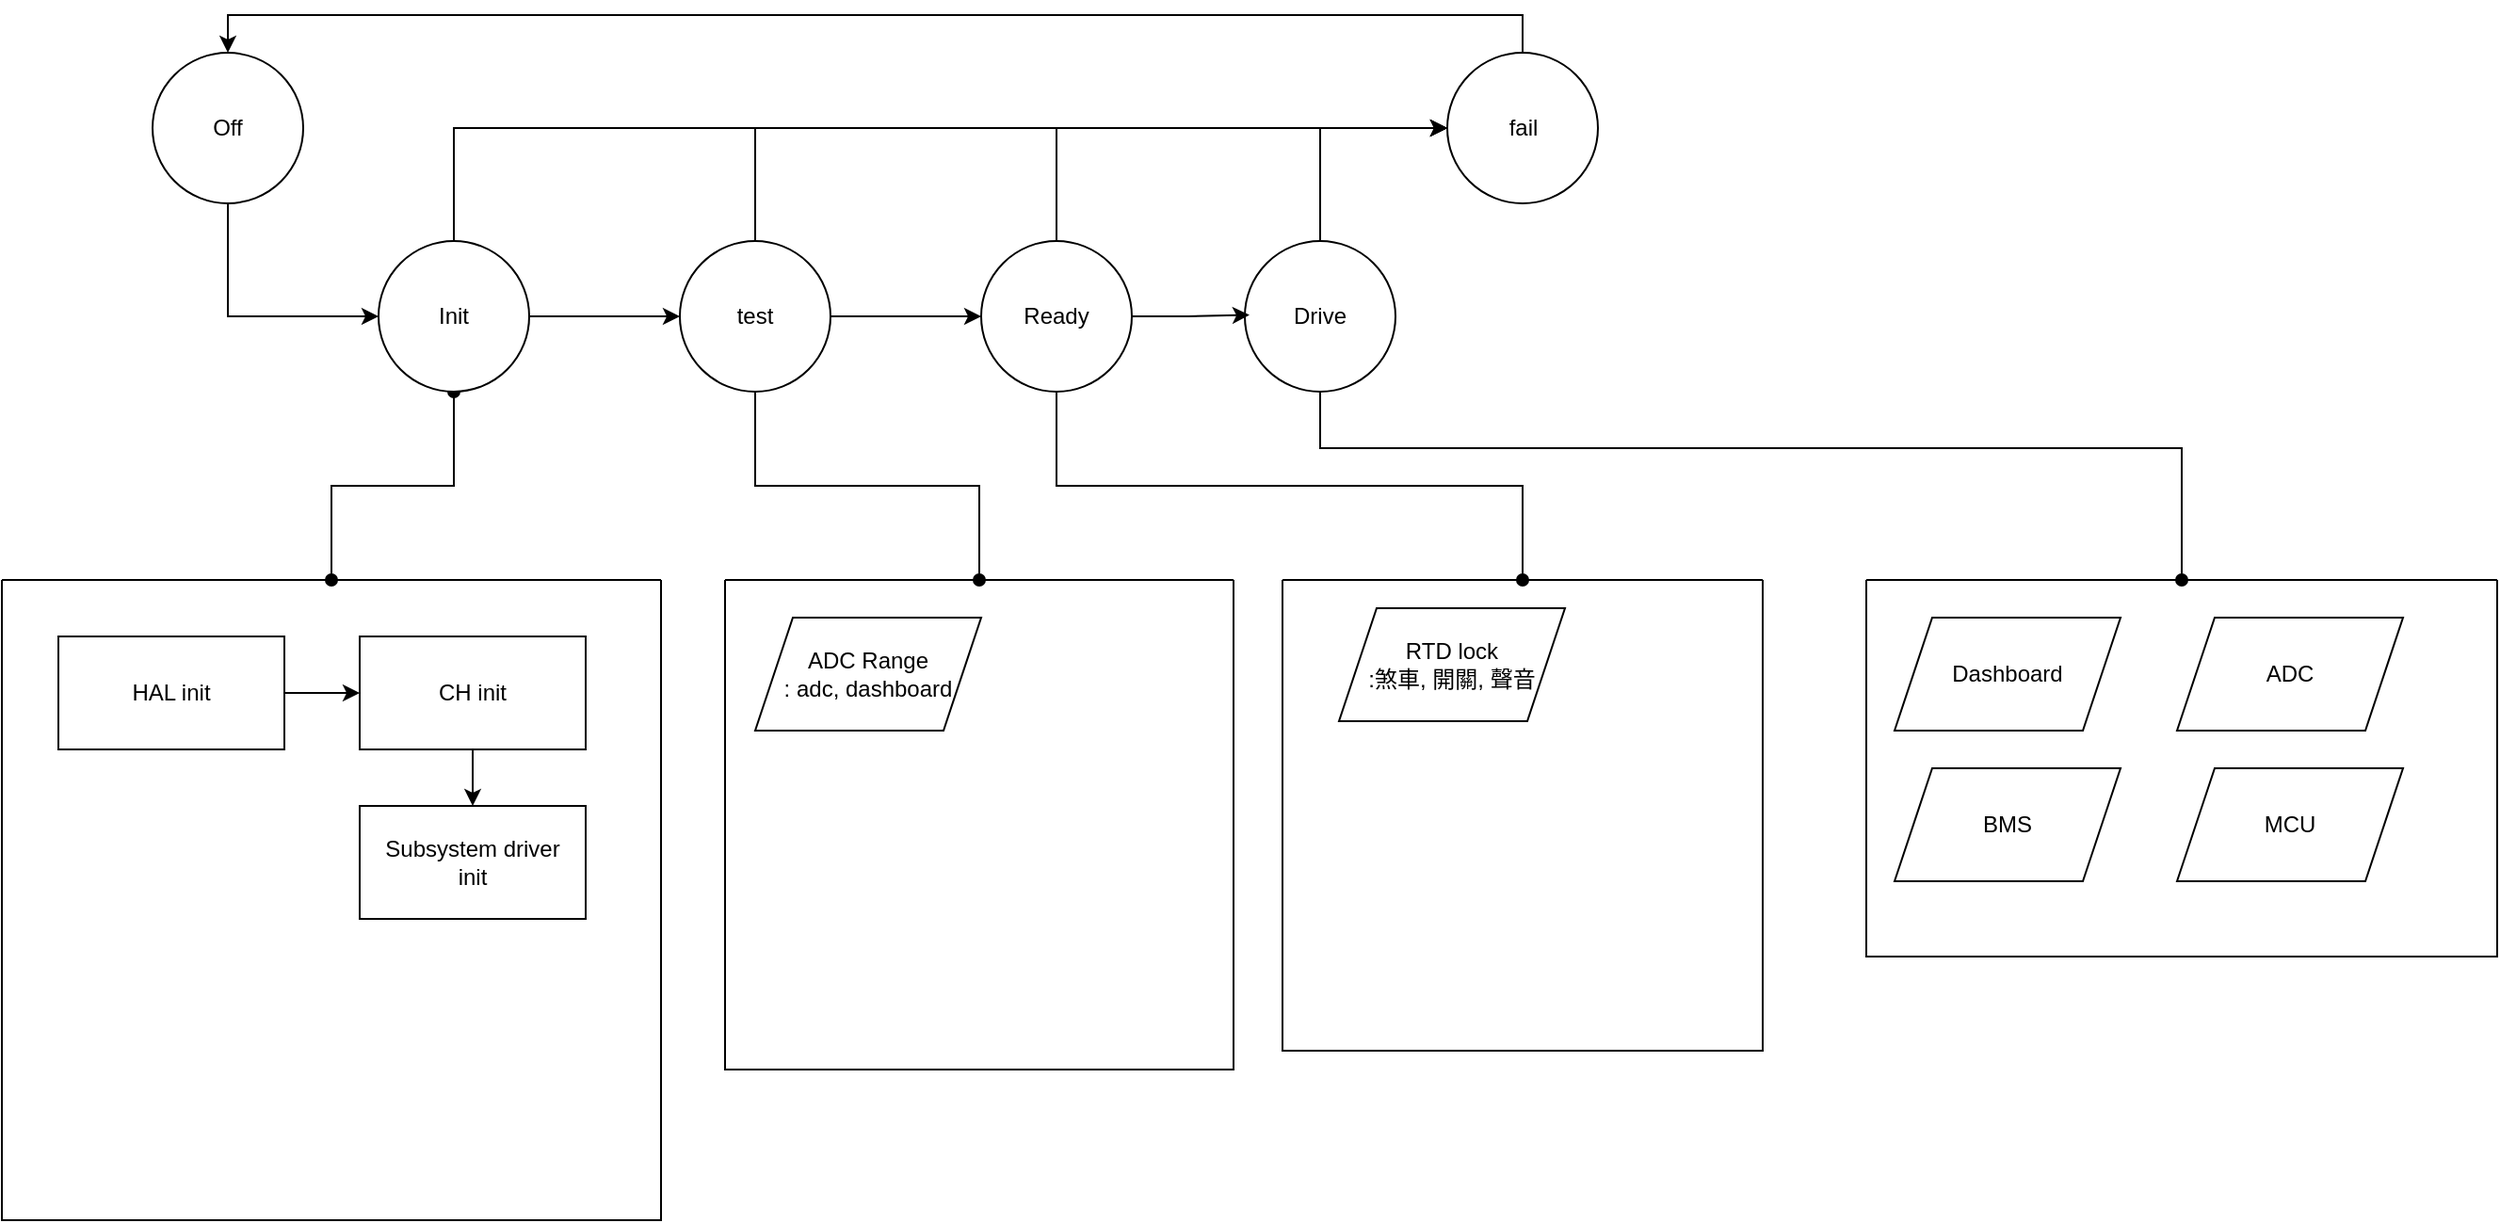 <mxfile version="26.0.3" pages="2">
  <diagram name="state machine" id="Sk8U8zPsscKAXeTV8vvy">
    <mxGraphModel dx="1235" dy="614" grid="1" gridSize="10" guides="1" tooltips="1" connect="1" arrows="1" fold="1" page="1" pageScale="1" pageWidth="827" pageHeight="1169" math="0" shadow="0">
      <root>
        <mxCell id="0" />
        <mxCell id="1" parent="0" />
        <mxCell id="9M2QreniX0BmtAD6q0s1-3" value="" style="edgeStyle=orthogonalEdgeStyle;rounded=0;orthogonalLoop=1;jettySize=auto;html=1;exitX=0.5;exitY=1;exitDx=0;exitDy=0;entryX=0;entryY=0.5;entryDx=0;entryDy=0;" parent="1" source="9M2QreniX0BmtAD6q0s1-1" target="9M2QreniX0BmtAD6q0s1-2" edge="1">
          <mxGeometry relative="1" as="geometry" />
        </mxCell>
        <mxCell id="9M2QreniX0BmtAD6q0s1-1" value="Off" style="ellipse;whiteSpace=wrap;html=1;aspect=fixed;" parent="1" vertex="1">
          <mxGeometry x="110" y="230" width="80" height="80" as="geometry" />
        </mxCell>
        <mxCell id="9M2QreniX0BmtAD6q0s1-5" value="" style="edgeStyle=orthogonalEdgeStyle;rounded=0;orthogonalLoop=1;jettySize=auto;html=1;" parent="1" source="9M2QreniX0BmtAD6q0s1-2" target="9M2QreniX0BmtAD6q0s1-4" edge="1">
          <mxGeometry relative="1" as="geometry" />
        </mxCell>
        <mxCell id="9M2QreniX0BmtAD6q0s1-25" style="edgeStyle=orthogonalEdgeStyle;rounded=0;orthogonalLoop=1;jettySize=auto;html=1;exitX=0.5;exitY=1;exitDx=0;exitDy=0;endArrow=oval;endFill=1;startArrow=oval;startFill=1;entryX=0.5;entryY=0;entryDx=0;entryDy=0;" parent="1" source="9M2QreniX0BmtAD6q0s1-2" target="9M2QreniX0BmtAD6q0s1-62" edge="1">
          <mxGeometry relative="1" as="geometry">
            <mxPoint x="230" y="480" as="targetPoint" />
          </mxGeometry>
        </mxCell>
        <mxCell id="JInyeVMVORYzAp_0Fd4i-4" style="edgeStyle=orthogonalEdgeStyle;rounded=0;orthogonalLoop=1;jettySize=auto;html=1;exitX=0.5;exitY=0;exitDx=0;exitDy=0;entryX=0;entryY=0.5;entryDx=0;entryDy=0;" edge="1" parent="1" source="9M2QreniX0BmtAD6q0s1-2" target="9M2QreniX0BmtAD6q0s1-8">
          <mxGeometry relative="1" as="geometry" />
        </mxCell>
        <mxCell id="9M2QreniX0BmtAD6q0s1-2" value="Init" style="ellipse;whiteSpace=wrap;html=1;aspect=fixed;" parent="1" vertex="1">
          <mxGeometry x="230" y="330" width="80" height="80" as="geometry" />
        </mxCell>
        <mxCell id="9M2QreniX0BmtAD6q0s1-41" value="" style="edgeStyle=orthogonalEdgeStyle;rounded=0;orthogonalLoop=1;jettySize=auto;html=1;endArrow=oval;endFill=1;entryX=0.5;entryY=0;entryDx=0;entryDy=0;" parent="1" source="9M2QreniX0BmtAD6q0s1-4" target="9M2QreniX0BmtAD6q0s1-42" edge="1">
          <mxGeometry relative="1" as="geometry">
            <mxPoint x="430" y="460" as="targetPoint" />
          </mxGeometry>
        </mxCell>
        <mxCell id="9M2QreniX0BmtAD6q0s1-59" value="" style="edgeStyle=orthogonalEdgeStyle;rounded=0;orthogonalLoop=1;jettySize=auto;html=1;" parent="1" source="9M2QreniX0BmtAD6q0s1-4" target="9M2QreniX0BmtAD6q0s1-58" edge="1">
          <mxGeometry relative="1" as="geometry" />
        </mxCell>
        <mxCell id="JInyeVMVORYzAp_0Fd4i-3" style="edgeStyle=orthogonalEdgeStyle;rounded=0;orthogonalLoop=1;jettySize=auto;html=1;exitX=0.5;exitY=0;exitDx=0;exitDy=0;entryX=0;entryY=0.5;entryDx=0;entryDy=0;" edge="1" parent="1" source="9M2QreniX0BmtAD6q0s1-4" target="9M2QreniX0BmtAD6q0s1-8">
          <mxGeometry relative="1" as="geometry" />
        </mxCell>
        <mxCell id="9M2QreniX0BmtAD6q0s1-4" value="test" style="ellipse;whiteSpace=wrap;html=1;" parent="1" vertex="1">
          <mxGeometry x="390" y="330" width="80" height="80" as="geometry" />
        </mxCell>
        <mxCell id="JInyeVMVORYzAp_0Fd4i-6" style="edgeStyle=orthogonalEdgeStyle;rounded=0;orthogonalLoop=1;jettySize=auto;html=1;exitX=0.5;exitY=0;exitDx=0;exitDy=0;entryX=0.5;entryY=0;entryDx=0;entryDy=0;" edge="1" parent="1" source="9M2QreniX0BmtAD6q0s1-8" target="9M2QreniX0BmtAD6q0s1-1">
          <mxGeometry relative="1" as="geometry" />
        </mxCell>
        <mxCell id="9M2QreniX0BmtAD6q0s1-8" value="fail" style="ellipse;whiteSpace=wrap;html=1;" parent="1" vertex="1">
          <mxGeometry x="797.5" y="230" width="80" height="80" as="geometry" />
        </mxCell>
        <mxCell id="9M2QreniX0BmtAD6q0s1-42" value="" style="swimlane;startSize=0;" parent="1" vertex="1">
          <mxGeometry x="414" y="510" width="270" height="260" as="geometry">
            <mxRectangle x="405" y="470" width="50" height="40" as="alternateBounds" />
          </mxGeometry>
        </mxCell>
        <mxCell id="KvY96MRzXB7lW6XbB6Hl-7" value="ADC Range&lt;div&gt;: adc, dashboard&lt;/div&gt;" style="shape=parallelogram;perimeter=parallelogramPerimeter;whiteSpace=wrap;html=1;fixedSize=1;" parent="9M2QreniX0BmtAD6q0s1-42" vertex="1">
          <mxGeometry x="16" y="20" width="120" height="60" as="geometry" />
        </mxCell>
        <mxCell id="9M2QreniX0BmtAD6q0s1-50" style="edgeStyle=orthogonalEdgeStyle;rounded=0;orthogonalLoop=1;jettySize=auto;html=1;exitX=0.5;exitY=0;exitDx=0;exitDy=0;entryX=0;entryY=0.5;entryDx=0;entryDy=0;" parent="1" source="9M2QreniX0BmtAD6q0s1-48" target="9M2QreniX0BmtAD6q0s1-8" edge="1">
          <mxGeometry relative="1" as="geometry" />
        </mxCell>
        <mxCell id="9M2QreniX0BmtAD6q0s1-87" style="edgeStyle=orthogonalEdgeStyle;rounded=0;orthogonalLoop=1;jettySize=auto;html=1;exitX=0.5;exitY=1;exitDx=0;exitDy=0;entryX=0.5;entryY=0;entryDx=0;entryDy=0;endArrow=oval;endFill=1;" parent="1" source="9M2QreniX0BmtAD6q0s1-48" target="9M2QreniX0BmtAD6q0s1-86" edge="1">
          <mxGeometry relative="1" as="geometry">
            <Array as="points">
              <mxPoint x="730" y="440" />
              <mxPoint x="1188" y="440" />
            </Array>
          </mxGeometry>
        </mxCell>
        <mxCell id="9M2QreniX0BmtAD6q0s1-48" value="Drive" style="ellipse;whiteSpace=wrap;html=1;" parent="1" vertex="1">
          <mxGeometry x="690" y="330" width="80" height="80" as="geometry" />
        </mxCell>
        <mxCell id="9M2QreniX0BmtAD6q0s1-53" value="" style="swimlane;startSize=0;" parent="1" vertex="1">
          <mxGeometry x="710" y="510" width="255" height="250" as="geometry">
            <mxRectangle x="550" y="490" width="50" height="40" as="alternateBounds" />
          </mxGeometry>
        </mxCell>
        <mxCell id="KvY96MRzXB7lW6XbB6Hl-8" value="RTD lock&lt;div&gt;:煞車, 開關, 聲音&lt;/div&gt;" style="shape=parallelogram;perimeter=parallelogramPerimeter;whiteSpace=wrap;html=1;fixedSize=1;" parent="9M2QreniX0BmtAD6q0s1-53" vertex="1">
          <mxGeometry x="30" y="15" width="120" height="60" as="geometry" />
        </mxCell>
        <mxCell id="9M2QreniX0BmtAD6q0s1-81" style="edgeStyle=orthogonalEdgeStyle;rounded=0;orthogonalLoop=1;jettySize=auto;html=1;exitX=0.5;exitY=1;exitDx=0;exitDy=0;entryX=0.5;entryY=0;entryDx=0;entryDy=0;endArrow=oval;endFill=1;" parent="1" source="9M2QreniX0BmtAD6q0s1-58" target="9M2QreniX0BmtAD6q0s1-53" edge="1">
          <mxGeometry relative="1" as="geometry" />
        </mxCell>
        <mxCell id="JInyeVMVORYzAp_0Fd4i-1" style="edgeStyle=orthogonalEdgeStyle;rounded=0;orthogonalLoop=1;jettySize=auto;html=1;exitX=0.5;exitY=0;exitDx=0;exitDy=0;entryX=0;entryY=0.5;entryDx=0;entryDy=0;" edge="1" parent="1" source="9M2QreniX0BmtAD6q0s1-58" target="9M2QreniX0BmtAD6q0s1-8">
          <mxGeometry relative="1" as="geometry" />
        </mxCell>
        <mxCell id="9M2QreniX0BmtAD6q0s1-58" value="Ready" style="ellipse;whiteSpace=wrap;html=1;" parent="1" vertex="1">
          <mxGeometry x="550" y="330" width="80" height="80" as="geometry" />
        </mxCell>
        <mxCell id="9M2QreniX0BmtAD6q0s1-62" value="" style="swimlane;startSize=0;" parent="1" vertex="1">
          <mxGeometry x="30" y="510" width="350" height="340" as="geometry">
            <mxRectangle x="245" y="470" width="50" height="40" as="alternateBounds" />
          </mxGeometry>
        </mxCell>
        <mxCell id="KvY96MRzXB7lW6XbB6Hl-3" value="" style="edgeStyle=orthogonalEdgeStyle;rounded=0;orthogonalLoop=1;jettySize=auto;html=1;" parent="9M2QreniX0BmtAD6q0s1-62" source="KvY96MRzXB7lW6XbB6Hl-1" target="KvY96MRzXB7lW6XbB6Hl-2" edge="1">
          <mxGeometry relative="1" as="geometry" />
        </mxCell>
        <mxCell id="KvY96MRzXB7lW6XbB6Hl-1" value="HAL init" style="rounded=0;whiteSpace=wrap;html=1;" parent="9M2QreniX0BmtAD6q0s1-62" vertex="1">
          <mxGeometry x="30" y="30" width="120" height="60" as="geometry" />
        </mxCell>
        <mxCell id="KvY96MRzXB7lW6XbB6Hl-5" value="" style="edgeStyle=orthogonalEdgeStyle;rounded=0;orthogonalLoop=1;jettySize=auto;html=1;" parent="9M2QreniX0BmtAD6q0s1-62" source="KvY96MRzXB7lW6XbB6Hl-2" target="KvY96MRzXB7lW6XbB6Hl-4" edge="1">
          <mxGeometry relative="1" as="geometry" />
        </mxCell>
        <mxCell id="KvY96MRzXB7lW6XbB6Hl-2" value="CH init" style="whiteSpace=wrap;html=1;rounded=0;" parent="9M2QreniX0BmtAD6q0s1-62" vertex="1">
          <mxGeometry x="190" y="30" width="120" height="60" as="geometry" />
        </mxCell>
        <mxCell id="KvY96MRzXB7lW6XbB6Hl-4" value="Subsystem driver&lt;div&gt;init&lt;/div&gt;" style="whiteSpace=wrap;html=1;rounded=0;" parent="9M2QreniX0BmtAD6q0s1-62" vertex="1">
          <mxGeometry x="190" y="120" width="120" height="60" as="geometry" />
        </mxCell>
        <mxCell id="9M2QreniX0BmtAD6q0s1-79" style="edgeStyle=orthogonalEdgeStyle;rounded=0;orthogonalLoop=1;jettySize=auto;html=1;exitX=1;exitY=0.5;exitDx=0;exitDy=0;entryX=0.031;entryY=0.491;entryDx=0;entryDy=0;entryPerimeter=0;" parent="1" source="9M2QreniX0BmtAD6q0s1-58" target="9M2QreniX0BmtAD6q0s1-48" edge="1">
          <mxGeometry relative="1" as="geometry" />
        </mxCell>
        <mxCell id="9M2QreniX0BmtAD6q0s1-86" value="" style="swimlane;startSize=0;" parent="1" vertex="1">
          <mxGeometry x="1020" y="510" width="335" height="200" as="geometry">
            <mxRectangle x="705" y="470" width="50" height="40" as="alternateBounds" />
          </mxGeometry>
        </mxCell>
        <mxCell id="9M2QreniX0BmtAD6q0s1-89" value="Dashboard" style="shape=parallelogram;perimeter=parallelogramPerimeter;whiteSpace=wrap;html=1;fixedSize=1;" parent="9M2QreniX0BmtAD6q0s1-86" vertex="1">
          <mxGeometry x="15" y="20" width="120" height="60" as="geometry" />
        </mxCell>
        <mxCell id="9M2QreniX0BmtAD6q0s1-90" value="BMS" style="shape=parallelogram;perimeter=parallelogramPerimeter;whiteSpace=wrap;html=1;fixedSize=1;" parent="9M2QreniX0BmtAD6q0s1-86" vertex="1">
          <mxGeometry x="15" y="100" width="120" height="60" as="geometry" />
        </mxCell>
        <mxCell id="9M2QreniX0BmtAD6q0s1-91" value="ADC" style="shape=parallelogram;perimeter=parallelogramPerimeter;whiteSpace=wrap;html=1;fixedSize=1;" parent="9M2QreniX0BmtAD6q0s1-86" vertex="1">
          <mxGeometry x="165" y="20" width="120" height="60" as="geometry" />
        </mxCell>
        <mxCell id="9M2QreniX0BmtAD6q0s1-92" value="MCU" style="shape=parallelogram;perimeter=parallelogramPerimeter;whiteSpace=wrap;html=1;fixedSize=1;" parent="9M2QreniX0BmtAD6q0s1-86" vertex="1">
          <mxGeometry x="165" y="100" width="120" height="60" as="geometry" />
        </mxCell>
      </root>
    </mxGraphModel>
  </diagram>
  <diagram id="nNBQ4fnNvgWGMrTaQCrE" name="第 2 页">
    <mxGraphModel dx="1050" dy="556" grid="1" gridSize="10" guides="1" tooltips="1" connect="1" arrows="1" fold="1" page="1" pageScale="1" pageWidth="827" pageHeight="1169" math="0" shadow="0">
      <root>
        <mxCell id="0" />
        <mxCell id="1" parent="0" />
      </root>
    </mxGraphModel>
  </diagram>
</mxfile>
